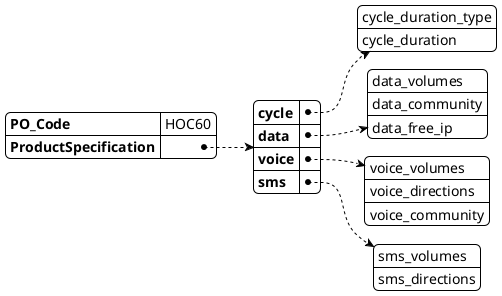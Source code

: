 @startyaml
!theme plain
PO_Code: HOC60
ProductSpecification:

    cycle:
        - cycle_duration_type
        - cycle_duration
    data:
        - data_volumes
        - data_community
        - data_free_ip
    voice:
        - voice_volumes
        - voice_directions
        - voice_community
    sms:
        - sms_volumes
        - sms_directions

@enduml